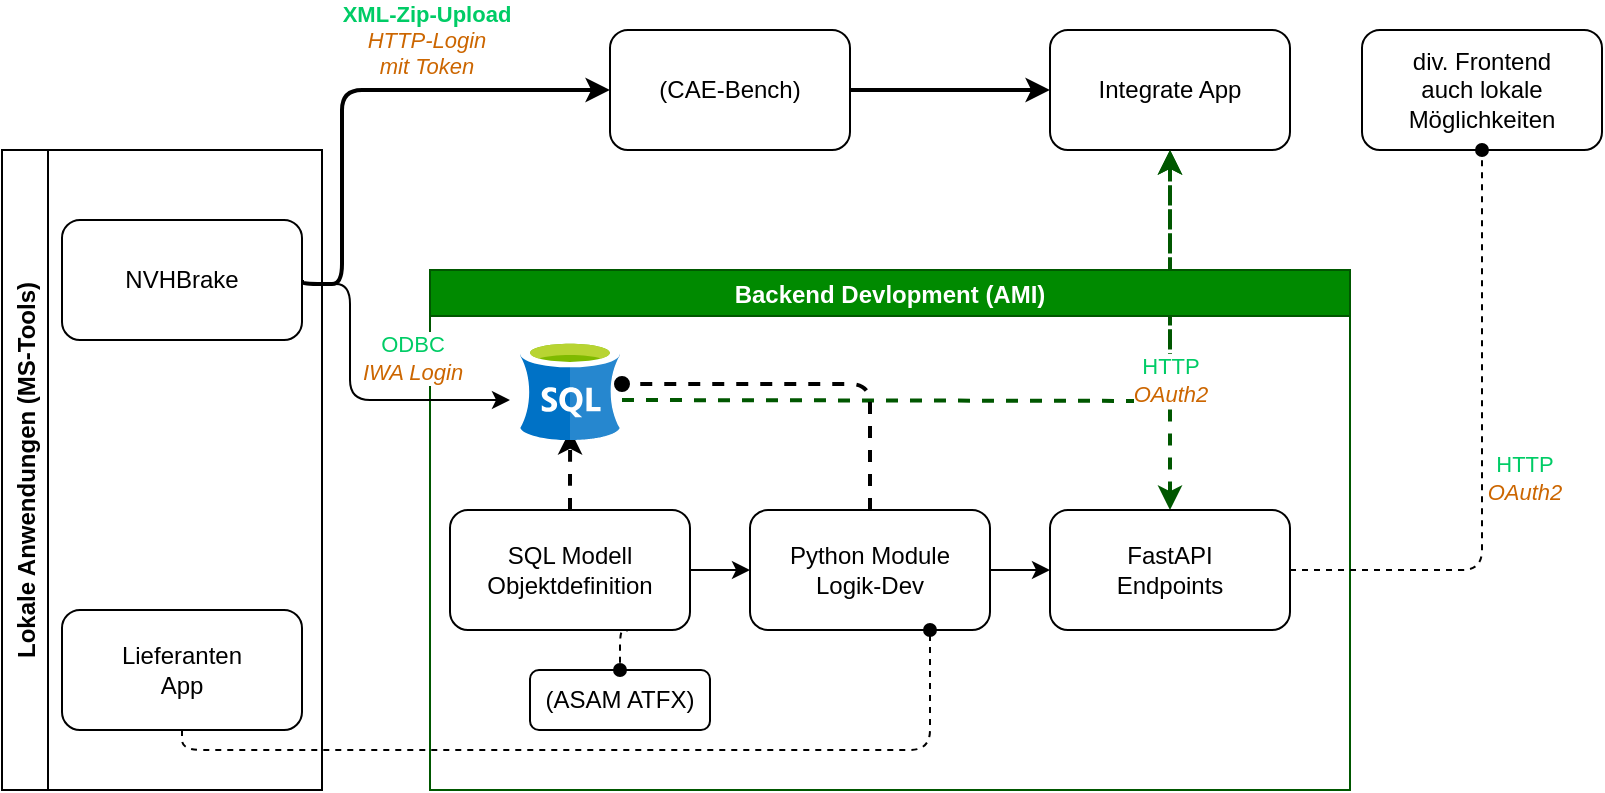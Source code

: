 <mxfile>
    <diagram id="KzELdxLwyf88x765OR2N" name="Page-1">
        <mxGraphModel dx="786" dy="1129" grid="1" gridSize="10" guides="1" tooltips="1" connect="1" arrows="1" fold="1" page="1" pageScale="1" pageWidth="827" pageHeight="1169" background="none" math="0" shadow="0">
            <root>
                <mxCell id="0"/>
                <mxCell id="1" parent="0"/>
                <mxCell id="34" value="&lt;b&gt;&lt;font color=&quot;#00cc66&quot;&gt;XML-Zip-Upload&lt;br&gt;&lt;/font&gt;&lt;/b&gt;&lt;i&gt;&lt;font color=&quot;#cc6600&quot;&gt;HTTP-Login&lt;br&gt;mit Token&lt;/font&gt;&lt;/i&gt;" style="edgeStyle=orthogonalEdgeStyle;html=1;entryX=0;entryY=0.5;entryDx=0;entryDy=0;strokeWidth=2;exitX=1;exitY=0.5;exitDx=0;exitDy=0;" parent="1" source="95" edge="1">
                    <mxGeometry x="0.269" y="25" relative="1" as="geometry">
                        <mxPoint x="154" y="317" as="sourcePoint"/>
                        <Array as="points">
                            <mxPoint x="160" y="317"/>
                            <mxPoint x="180" y="317"/>
                            <mxPoint x="180" y="220"/>
                        </Array>
                        <mxPoint x="314" y="220" as="targetPoint"/>
                        <mxPoint as="offset"/>
                    </mxGeometry>
                </mxCell>
                <mxCell id="60" style="edgeStyle=orthogonalEdgeStyle;html=1;dashed=1;entryX=0.5;entryY=1;entryDx=0;entryDy=0;fillColor=#008a00;strokeColor=#005700;strokeWidth=2;" parent="1" target="38" edge="1">
                    <mxGeometry relative="1" as="geometry">
                        <mxPoint x="474" y="250" as="targetPoint"/>
                        <mxPoint x="320" y="375" as="sourcePoint"/>
                    </mxGeometry>
                </mxCell>
                <mxCell id="41" style="edgeStyle=orthogonalEdgeStyle;html=1;entryX=0;entryY=0.5;entryDx=0;entryDy=0;strokeWidth=2;" parent="1" source="29" target="38" edge="1">
                    <mxGeometry relative="1" as="geometry"/>
                </mxCell>
                <mxCell id="29" value="(CAE-Bench)" style="rounded=1;whiteSpace=wrap;html=1;" parent="1" vertex="1">
                    <mxGeometry x="314" y="190" width="120" height="60" as="geometry"/>
                </mxCell>
                <mxCell id="38" value="Integrate App" style="rounded=1;whiteSpace=wrap;html=1;" parent="1" vertex="1">
                    <mxGeometry x="534" y="190" width="120" height="60" as="geometry"/>
                </mxCell>
                <mxCell id="59" value="&lt;font color=&quot;#00cc66&quot;&gt;HTTP&lt;/font&gt;&lt;br&gt;&lt;i&gt;&lt;font color=&quot;#cc6600&quot;&gt;OAuth2&lt;/font&gt;&lt;/i&gt;" style="edgeStyle=orthogonalEdgeStyle;html=1;entryX=0.5;entryY=1;entryDx=0;entryDy=0;dashed=1;fillColor=#008a00;strokeColor=#005700;strokeWidth=2;exitX=0.5;exitY=0;exitDx=0;exitDy=0;startArrow=classic;startFill=1;" parent="1" source="72" target="38" edge="1">
                    <mxGeometry x="-0.278" relative="1" as="geometry">
                        <mxPoint x="594" y="410" as="sourcePoint"/>
                        <mxPoint as="offset"/>
                    </mxGeometry>
                </mxCell>
                <mxCell id="69" value="Backend Devlopment (AMI)" style="swimlane;fillColor=#008a00;fontColor=#ffffff;strokeColor=#005700;" parent="1" vertex="1">
                    <mxGeometry x="224" y="310" width="460" height="260" as="geometry"/>
                </mxCell>
                <mxCell id="63" style="edgeStyle=orthogonalEdgeStyle;html=1;entryX=0;entryY=0.5;entryDx=0;entryDy=0;exitX=1;exitY=0.5;exitDx=0;exitDy=0;" parent="69" source="76" target="77" edge="1">
                    <mxGeometry relative="1" as="geometry">
                        <mxPoint x="130" y="130" as="sourcePoint"/>
                        <mxPoint x="160" y="130" as="targetPoint"/>
                    </mxGeometry>
                </mxCell>
                <mxCell id="65" style="edgeStyle=orthogonalEdgeStyle;html=1;exitX=1;exitY=0.5;exitDx=0;exitDy=0;entryX=0;entryY=0.5;entryDx=0;entryDy=0;" parent="69" source="77" target="72" edge="1">
                    <mxGeometry relative="1" as="geometry">
                        <mxPoint x="280" y="130" as="sourcePoint"/>
                        <mxPoint x="310" y="130" as="targetPoint"/>
                    </mxGeometry>
                </mxCell>
                <mxCell id="66" value="(ASAM ATFX)" style="rounded=1;whiteSpace=wrap;html=1;" parent="69" vertex="1">
                    <mxGeometry x="50" y="200" width="90" height="30" as="geometry"/>
                </mxCell>
                <mxCell id="67" style="edgeStyle=orthogonalEdgeStyle;html=1;dashed=1;endArrow=oval;endFill=1;exitX=0.75;exitY=1;exitDx=0;exitDy=0;" parent="69" target="66" edge="1">
                    <mxGeometry relative="1" as="geometry">
                        <mxPoint x="100" y="160" as="sourcePoint"/>
                    </mxGeometry>
                </mxCell>
                <mxCell id="72" value="FastAPI&lt;br&gt;Endpoints" style="rounded=1;whiteSpace=wrap;html=1;" parent="69" vertex="1">
                    <mxGeometry x="310" y="120" width="120" height="60" as="geometry"/>
                </mxCell>
                <mxCell id="64" style="edgeStyle=orthogonalEdgeStyle;html=1;dashed=1;exitX=0.5;exitY=0;exitDx=0;exitDy=0;strokeWidth=2;" parent="69" source="76" edge="1">
                    <mxGeometry relative="1" as="geometry">
                        <mxPoint x="70" y="100" as="sourcePoint"/>
                        <mxPoint x="70.1" y="80" as="targetPoint"/>
                    </mxGeometry>
                </mxCell>
                <mxCell id="76" value="SQL Modell&lt;br&gt;Objektdefinition" style="rounded=1;whiteSpace=wrap;html=1;" parent="69" vertex="1">
                    <mxGeometry x="10" y="120" width="120" height="60" as="geometry"/>
                </mxCell>
                <mxCell id="87" style="edgeStyle=orthogonalEdgeStyle;html=1;dashed=1;endArrow=oval;endFill=1;strokeWidth=2;" parent="69" source="77" edge="1">
                    <mxGeometry relative="1" as="geometry">
                        <Array as="points">
                            <mxPoint x="220" y="57"/>
                        </Array>
                        <mxPoint x="96" y="57" as="targetPoint"/>
                    </mxGeometry>
                </mxCell>
                <mxCell id="77" value="Python Module&lt;br&gt;Logik-Dev" style="rounded=1;whiteSpace=wrap;html=1;" parent="69" vertex="1">
                    <mxGeometry x="160" y="120" width="120" height="60" as="geometry"/>
                </mxCell>
                <mxCell id="88" value="" style="sketch=0;aspect=fixed;html=1;points=[];align=center;image;fontSize=12;image=img/lib/mscae/dep/SQL_Server_Stretch_DB.svg;" parent="69" vertex="1">
                    <mxGeometry x="45" y="35" width="50" height="50" as="geometry"/>
                </mxCell>
                <mxCell id="74" value="div. Frontend&lt;br&gt;auch lokale Möglichkeiten" style="rounded=1;whiteSpace=wrap;html=1;" parent="1" vertex="1">
                    <mxGeometry x="690" y="190" width="120" height="60" as="geometry"/>
                </mxCell>
                <mxCell id="75" value="&#10;&#10;&lt;font color=&quot;#00cc66&quot; style=&quot;font-family: helvetica; font-size: 11px; font-style: normal; font-weight: 400; letter-spacing: normal; text-align: center; text-indent: 0px; text-transform: none; word-spacing: 0px;&quot;&gt;HTTP&lt;/font&gt;&lt;br style=&quot;color: rgb(240, 240, 240); font-family: helvetica; font-size: 11px; font-style: normal; font-weight: 400; letter-spacing: normal; text-align: center; text-indent: 0px; text-transform: none; word-spacing: 0px;&quot;&gt;&lt;i style=&quot;color: rgb(240, 240, 240); font-family: helvetica; font-size: 11px; font-weight: 400; letter-spacing: normal; text-align: center; text-indent: 0px; text-transform: none; word-spacing: 0px;&quot;&gt;&lt;font color=&quot;#cc6600&quot;&gt;OAuth2&lt;/font&gt;&lt;/i&gt;&#10;&#10;" style="edgeStyle=orthogonalEdgeStyle;html=1;dashed=1;endArrow=oval;endFill=1;" parent="1" source="72" target="74" edge="1">
                    <mxGeometry x="-0.067" y="-21" relative="1" as="geometry">
                        <mxPoint as="offset"/>
                    </mxGeometry>
                </mxCell>
                <mxCell id="86" style="edgeStyle=orthogonalEdgeStyle;html=1;dashed=1;endArrow=oval;endFill=1;strokeWidth=1;entryX=0.75;entryY=1;entryDx=0;entryDy=0;" parent="1" source="94" target="77" edge="1">
                    <mxGeometry relative="1" as="geometry">
                        <mxPoint x="734" y="530" as="sourcePoint"/>
                        <Array as="points">
                            <mxPoint x="100" y="550"/>
                            <mxPoint x="474" y="550"/>
                        </Array>
                    </mxGeometry>
                </mxCell>
                <mxCell id="91" style="edgeStyle=orthogonalEdgeStyle;html=1;exitX=1;exitY=0.5;exitDx=0;exitDy=0;" parent="1" source="95" edge="1">
                    <mxGeometry relative="1" as="geometry">
                        <mxPoint x="264" y="375" as="targetPoint"/>
                        <mxPoint x="154" y="317" as="sourcePoint"/>
                        <Array as="points">
                            <mxPoint x="160" y="317"/>
                            <mxPoint x="184" y="317"/>
                            <mxPoint x="184" y="375"/>
                        </Array>
                    </mxGeometry>
                </mxCell>
                <mxCell id="92" value="&lt;font color=&quot;#00cc66&quot;&gt;ODBC&lt;/font&gt;&lt;br&gt;&lt;i&gt;&lt;font color=&quot;#cc6600&quot;&gt;IWA Login&lt;/font&gt;&lt;/i&gt;" style="edgeLabel;html=1;align=center;verticalAlign=middle;resizable=0;points=[];" parent="91" vertex="1" connectable="0">
                    <mxGeometry x="0.275" y="1" relative="1" as="geometry">
                        <mxPoint x="10" y="-20" as="offset"/>
                    </mxGeometry>
                </mxCell>
                <mxCell id="94" value="Lieferanten&lt;br&gt;App" style="rounded=1;whiteSpace=wrap;html=1;" parent="1" vertex="1">
                    <mxGeometry x="40" y="480" width="120" height="60" as="geometry"/>
                </mxCell>
                <mxCell id="95" value="NVHBrake" style="rounded=1;whiteSpace=wrap;html=1;" parent="1" vertex="1">
                    <mxGeometry x="40" y="285" width="120" height="60" as="geometry"/>
                </mxCell>
                <mxCell id="96" value="Lokale Anwendungen (MS-Tools)" style="swimlane;horizontal=0;" vertex="1" parent="1">
                    <mxGeometry x="10" y="250" width="160" height="320" as="geometry"/>
                </mxCell>
            </root>
        </mxGraphModel>
    </diagram>
</mxfile>